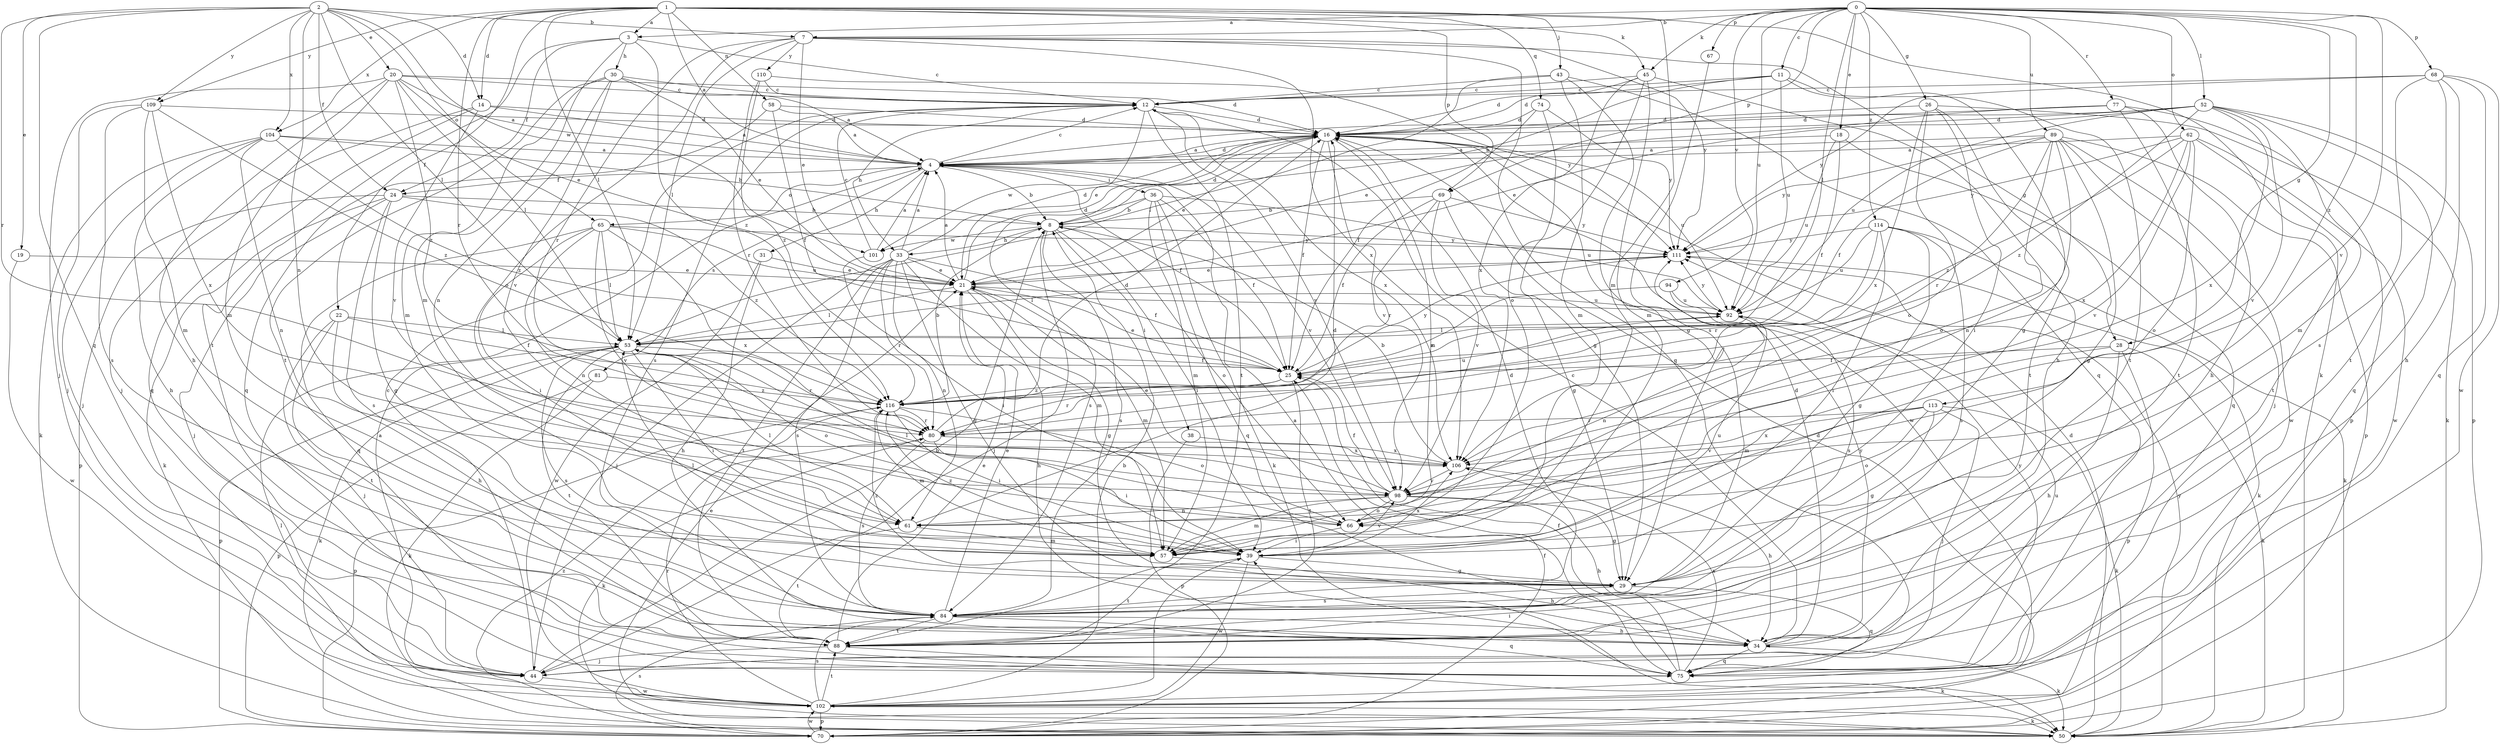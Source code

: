 strict digraph  {
0;
1;
2;
3;
4;
7;
8;
11;
12;
14;
16;
18;
19;
20;
21;
22;
24;
25;
26;
28;
29;
30;
31;
33;
34;
36;
38;
39;
43;
44;
45;
50;
52;
53;
57;
58;
61;
62;
65;
66;
67;
68;
69;
70;
74;
75;
77;
80;
81;
84;
88;
89;
92;
94;
98;
101;
102;
104;
106;
109;
110;
111;
113;
114;
116;
0 -> 3  [label=a];
0 -> 7  [label=b];
0 -> 11  [label=c];
0 -> 18  [label=e];
0 -> 26  [label=g];
0 -> 28  [label=g];
0 -> 45  [label=k];
0 -> 52  [label=l];
0 -> 53  [label=l];
0 -> 62  [label=o];
0 -> 67  [label=p];
0 -> 68  [label=p];
0 -> 69  [label=p];
0 -> 77  [label=r];
0 -> 89  [label=u];
0 -> 92  [label=u];
0 -> 94  [label=v];
0 -> 98  [label=v];
0 -> 113  [label=z];
0 -> 114  [label=z];
1 -> 3  [label=a];
1 -> 4  [label=a];
1 -> 14  [label=d];
1 -> 22  [label=f];
1 -> 43  [label=j];
1 -> 45  [label=k];
1 -> 50  [label=k];
1 -> 53  [label=l];
1 -> 57  [label=m];
1 -> 58  [label=n];
1 -> 69  [label=p];
1 -> 74  [label=q];
1 -> 80  [label=r];
1 -> 104  [label=x];
1 -> 109  [label=y];
2 -> 7  [label=b];
2 -> 14  [label=d];
2 -> 19  [label=e];
2 -> 20  [label=e];
2 -> 24  [label=f];
2 -> 53  [label=l];
2 -> 61  [label=n];
2 -> 65  [label=o];
2 -> 75  [label=q];
2 -> 80  [label=r];
2 -> 101  [label=w];
2 -> 104  [label=x];
2 -> 109  [label=y];
3 -> 12  [label=c];
3 -> 24  [label=f];
3 -> 30  [label=h];
3 -> 57  [label=m];
3 -> 88  [label=t];
3 -> 116  [label=z];
4 -> 8  [label=b];
4 -> 12  [label=c];
4 -> 16  [label=d];
4 -> 24  [label=f];
4 -> 25  [label=f];
4 -> 31  [label=h];
4 -> 36  [label=i];
4 -> 65  [label=o];
4 -> 81  [label=s];
4 -> 98  [label=v];
7 -> 21  [label=e];
7 -> 28  [label=g];
7 -> 53  [label=l];
7 -> 66  [label=o];
7 -> 75  [label=q];
7 -> 80  [label=r];
7 -> 106  [label=x];
7 -> 110  [label=y];
7 -> 111  [label=y];
8 -> 16  [label=d];
8 -> 33  [label=h];
8 -> 38  [label=i];
8 -> 39  [label=i];
8 -> 44  [label=j];
8 -> 66  [label=o];
8 -> 84  [label=s];
8 -> 101  [label=w];
8 -> 111  [label=y];
11 -> 8  [label=b];
11 -> 12  [label=c];
11 -> 16  [label=d];
11 -> 29  [label=g];
11 -> 88  [label=t];
11 -> 92  [label=u];
12 -> 16  [label=d];
12 -> 21  [label=e];
12 -> 33  [label=h];
12 -> 84  [label=s];
12 -> 88  [label=t];
12 -> 98  [label=v];
12 -> 106  [label=x];
14 -> 4  [label=a];
14 -> 16  [label=d];
14 -> 44  [label=j];
14 -> 75  [label=q];
14 -> 98  [label=v];
16 -> 4  [label=a];
16 -> 21  [label=e];
16 -> 25  [label=f];
16 -> 57  [label=m];
16 -> 92  [label=u];
16 -> 98  [label=v];
16 -> 101  [label=w];
16 -> 102  [label=w];
18 -> 4  [label=a];
18 -> 25  [label=f];
18 -> 75  [label=q];
18 -> 92  [label=u];
19 -> 21  [label=e];
19 -> 102  [label=w];
20 -> 4  [label=a];
20 -> 12  [label=c];
20 -> 16  [label=d];
20 -> 21  [label=e];
20 -> 34  [label=h];
20 -> 44  [label=j];
20 -> 53  [label=l];
20 -> 57  [label=m];
20 -> 116  [label=z];
21 -> 4  [label=a];
21 -> 16  [label=d];
21 -> 29  [label=g];
21 -> 34  [label=h];
21 -> 53  [label=l];
21 -> 57  [label=m];
21 -> 92  [label=u];
22 -> 25  [label=f];
22 -> 34  [label=h];
22 -> 44  [label=j];
22 -> 53  [label=l];
22 -> 88  [label=t];
24 -> 8  [label=b];
24 -> 29  [label=g];
24 -> 44  [label=j];
24 -> 50  [label=k];
24 -> 70  [label=p];
24 -> 84  [label=s];
24 -> 116  [label=z];
25 -> 21  [label=e];
25 -> 80  [label=r];
25 -> 88  [label=t];
25 -> 111  [label=y];
25 -> 116  [label=z];
26 -> 16  [label=d];
26 -> 39  [label=i];
26 -> 50  [label=k];
26 -> 66  [label=o];
26 -> 88  [label=t];
26 -> 106  [label=x];
28 -> 25  [label=f];
28 -> 34  [label=h];
28 -> 50  [label=k];
28 -> 57  [label=m];
28 -> 70  [label=p];
29 -> 53  [label=l];
29 -> 75  [label=q];
29 -> 84  [label=s];
29 -> 116  [label=z];
30 -> 4  [label=a];
30 -> 12  [label=c];
30 -> 21  [label=e];
30 -> 57  [label=m];
30 -> 61  [label=n];
30 -> 88  [label=t];
30 -> 98  [label=v];
31 -> 21  [label=e];
31 -> 34  [label=h];
31 -> 102  [label=w];
33 -> 4  [label=a];
33 -> 16  [label=d];
33 -> 21  [label=e];
33 -> 25  [label=f];
33 -> 29  [label=g];
33 -> 44  [label=j];
33 -> 57  [label=m];
33 -> 61  [label=n];
33 -> 80  [label=r];
33 -> 84  [label=s];
33 -> 88  [label=t];
34 -> 12  [label=c];
34 -> 16  [label=d];
34 -> 50  [label=k];
34 -> 75  [label=q];
34 -> 111  [label=y];
36 -> 8  [label=b];
36 -> 25  [label=f];
36 -> 50  [label=k];
36 -> 57  [label=m];
36 -> 75  [label=q];
36 -> 84  [label=s];
36 -> 92  [label=u];
38 -> 70  [label=p];
38 -> 106  [label=x];
39 -> 29  [label=g];
39 -> 88  [label=t];
39 -> 92  [label=u];
39 -> 98  [label=v];
39 -> 102  [label=w];
39 -> 106  [label=x];
39 -> 116  [label=z];
43 -> 12  [label=c];
43 -> 29  [label=g];
43 -> 53  [label=l];
43 -> 57  [label=m];
43 -> 75  [label=q];
44 -> 8  [label=b];
44 -> 12  [label=c];
44 -> 92  [label=u];
44 -> 102  [label=w];
45 -> 12  [label=c];
45 -> 16  [label=d];
45 -> 34  [label=h];
45 -> 57  [label=m];
45 -> 66  [label=o];
45 -> 106  [label=x];
50 -> 16  [label=d];
50 -> 21  [label=e];
50 -> 111  [label=y];
52 -> 4  [label=a];
52 -> 16  [label=d];
52 -> 21  [label=e];
52 -> 57  [label=m];
52 -> 70  [label=p];
52 -> 75  [label=q];
52 -> 92  [label=u];
52 -> 98  [label=v];
52 -> 106  [label=x];
52 -> 116  [label=z];
53 -> 25  [label=f];
53 -> 39  [label=i];
53 -> 50  [label=k];
53 -> 66  [label=o];
53 -> 70  [label=p];
53 -> 80  [label=r];
53 -> 84  [label=s];
53 -> 88  [label=t];
57 -> 34  [label=h];
58 -> 4  [label=a];
58 -> 16  [label=d];
58 -> 25  [label=f];
58 -> 75  [label=q];
61 -> 16  [label=d];
61 -> 53  [label=l];
61 -> 57  [label=m];
61 -> 88  [label=t];
62 -> 4  [label=a];
62 -> 66  [label=o];
62 -> 88  [label=t];
62 -> 98  [label=v];
62 -> 102  [label=w];
62 -> 106  [label=x];
62 -> 111  [label=y];
62 -> 116  [label=z];
65 -> 39  [label=i];
65 -> 53  [label=l];
65 -> 61  [label=n];
65 -> 75  [label=q];
65 -> 92  [label=u];
65 -> 98  [label=v];
65 -> 106  [label=x];
65 -> 111  [label=y];
66 -> 39  [label=i];
66 -> 53  [label=l];
67 -> 84  [label=s];
68 -> 12  [label=c];
68 -> 34  [label=h];
68 -> 75  [label=q];
68 -> 84  [label=s];
68 -> 88  [label=t];
68 -> 102  [label=w];
68 -> 111  [label=y];
69 -> 8  [label=b];
69 -> 25  [label=f];
69 -> 29  [label=g];
69 -> 80  [label=r];
69 -> 98  [label=v];
69 -> 111  [label=y];
70 -> 16  [label=d];
70 -> 25  [label=f];
70 -> 84  [label=s];
70 -> 102  [label=w];
70 -> 116  [label=z];
74 -> 16  [label=d];
74 -> 25  [label=f];
74 -> 29  [label=g];
74 -> 111  [label=y];
75 -> 4  [label=a];
75 -> 25  [label=f];
75 -> 39  [label=i];
75 -> 106  [label=x];
75 -> 111  [label=y];
77 -> 16  [label=d];
77 -> 21  [label=e];
77 -> 34  [label=h];
77 -> 70  [label=p];
77 -> 88  [label=t];
80 -> 16  [label=d];
80 -> 39  [label=i];
80 -> 50  [label=k];
80 -> 84  [label=s];
80 -> 106  [label=x];
81 -> 50  [label=k];
81 -> 70  [label=p];
81 -> 116  [label=z];
84 -> 16  [label=d];
84 -> 21  [label=e];
84 -> 34  [label=h];
84 -> 75  [label=q];
84 -> 88  [label=t];
88 -> 21  [label=e];
88 -> 44  [label=j];
88 -> 50  [label=k];
89 -> 4  [label=a];
89 -> 25  [label=f];
89 -> 29  [label=g];
89 -> 44  [label=j];
89 -> 61  [label=n];
89 -> 66  [label=o];
89 -> 70  [label=p];
89 -> 80  [label=r];
89 -> 102  [label=w];
89 -> 111  [label=y];
92 -> 53  [label=l];
92 -> 61  [label=n];
92 -> 111  [label=y];
94 -> 84  [label=s];
94 -> 92  [label=u];
94 -> 116  [label=z];
98 -> 21  [label=e];
98 -> 25  [label=f];
98 -> 29  [label=g];
98 -> 34  [label=h];
98 -> 57  [label=m];
98 -> 61  [label=n];
98 -> 66  [label=o];
101 -> 4  [label=a];
101 -> 12  [label=c];
101 -> 39  [label=i];
102 -> 4  [label=a];
102 -> 8  [label=b];
102 -> 39  [label=i];
102 -> 50  [label=k];
102 -> 53  [label=l];
102 -> 70  [label=p];
102 -> 80  [label=r];
102 -> 84  [label=s];
102 -> 88  [label=t];
104 -> 4  [label=a];
104 -> 8  [label=b];
104 -> 34  [label=h];
104 -> 44  [label=j];
104 -> 50  [label=k];
104 -> 61  [label=n];
104 -> 116  [label=z];
106 -> 8  [label=b];
106 -> 34  [label=h];
106 -> 98  [label=v];
109 -> 16  [label=d];
109 -> 44  [label=j];
109 -> 57  [label=m];
109 -> 84  [label=s];
109 -> 106  [label=x];
109 -> 116  [label=z];
110 -> 12  [label=c];
110 -> 80  [label=r];
110 -> 111  [label=y];
110 -> 116  [label=z];
111 -> 21  [label=e];
111 -> 50  [label=k];
111 -> 53  [label=l];
113 -> 29  [label=g];
113 -> 44  [label=j];
113 -> 50  [label=k];
113 -> 66  [label=o];
113 -> 80  [label=r];
113 -> 98  [label=v];
113 -> 106  [label=x];
114 -> 29  [label=g];
114 -> 39  [label=i];
114 -> 50  [label=k];
114 -> 80  [label=r];
114 -> 84  [label=s];
114 -> 92  [label=u];
114 -> 111  [label=y];
116 -> 8  [label=b];
116 -> 39  [label=i];
116 -> 57  [label=m];
116 -> 66  [label=o];
116 -> 70  [label=p];
116 -> 80  [label=r];
116 -> 92  [label=u];
}
